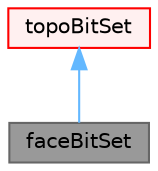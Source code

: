 digraph "faceBitSet"
{
 // LATEX_PDF_SIZE
  bgcolor="transparent";
  edge [fontname=Helvetica,fontsize=10,labelfontname=Helvetica,labelfontsize=10];
  node [fontname=Helvetica,fontsize=10,shape=box,height=0.2,width=0.4];
  Node1 [id="Node000001",label="faceBitSet",height=0.2,width=0.4,color="gray40", fillcolor="grey60", style="filled", fontcolor="black",tooltip="A special purpose topoSet with the face labels stored as a bitSet. It does not correspond to a faceSe..."];
  Node2 -> Node1 [id="edge1_Node000001_Node000002",dir="back",color="steelblue1",style="solid",tooltip=" "];
  Node2 [id="Node000002",label="topoBitSet",height=0.2,width=0.4,color="red", fillcolor="#FFF0F0", style="filled",URL="$classFoam_1_1topoBitSet.html",tooltip="Base for a special purpose topoSet using labels stored as a bitSet."];
}
